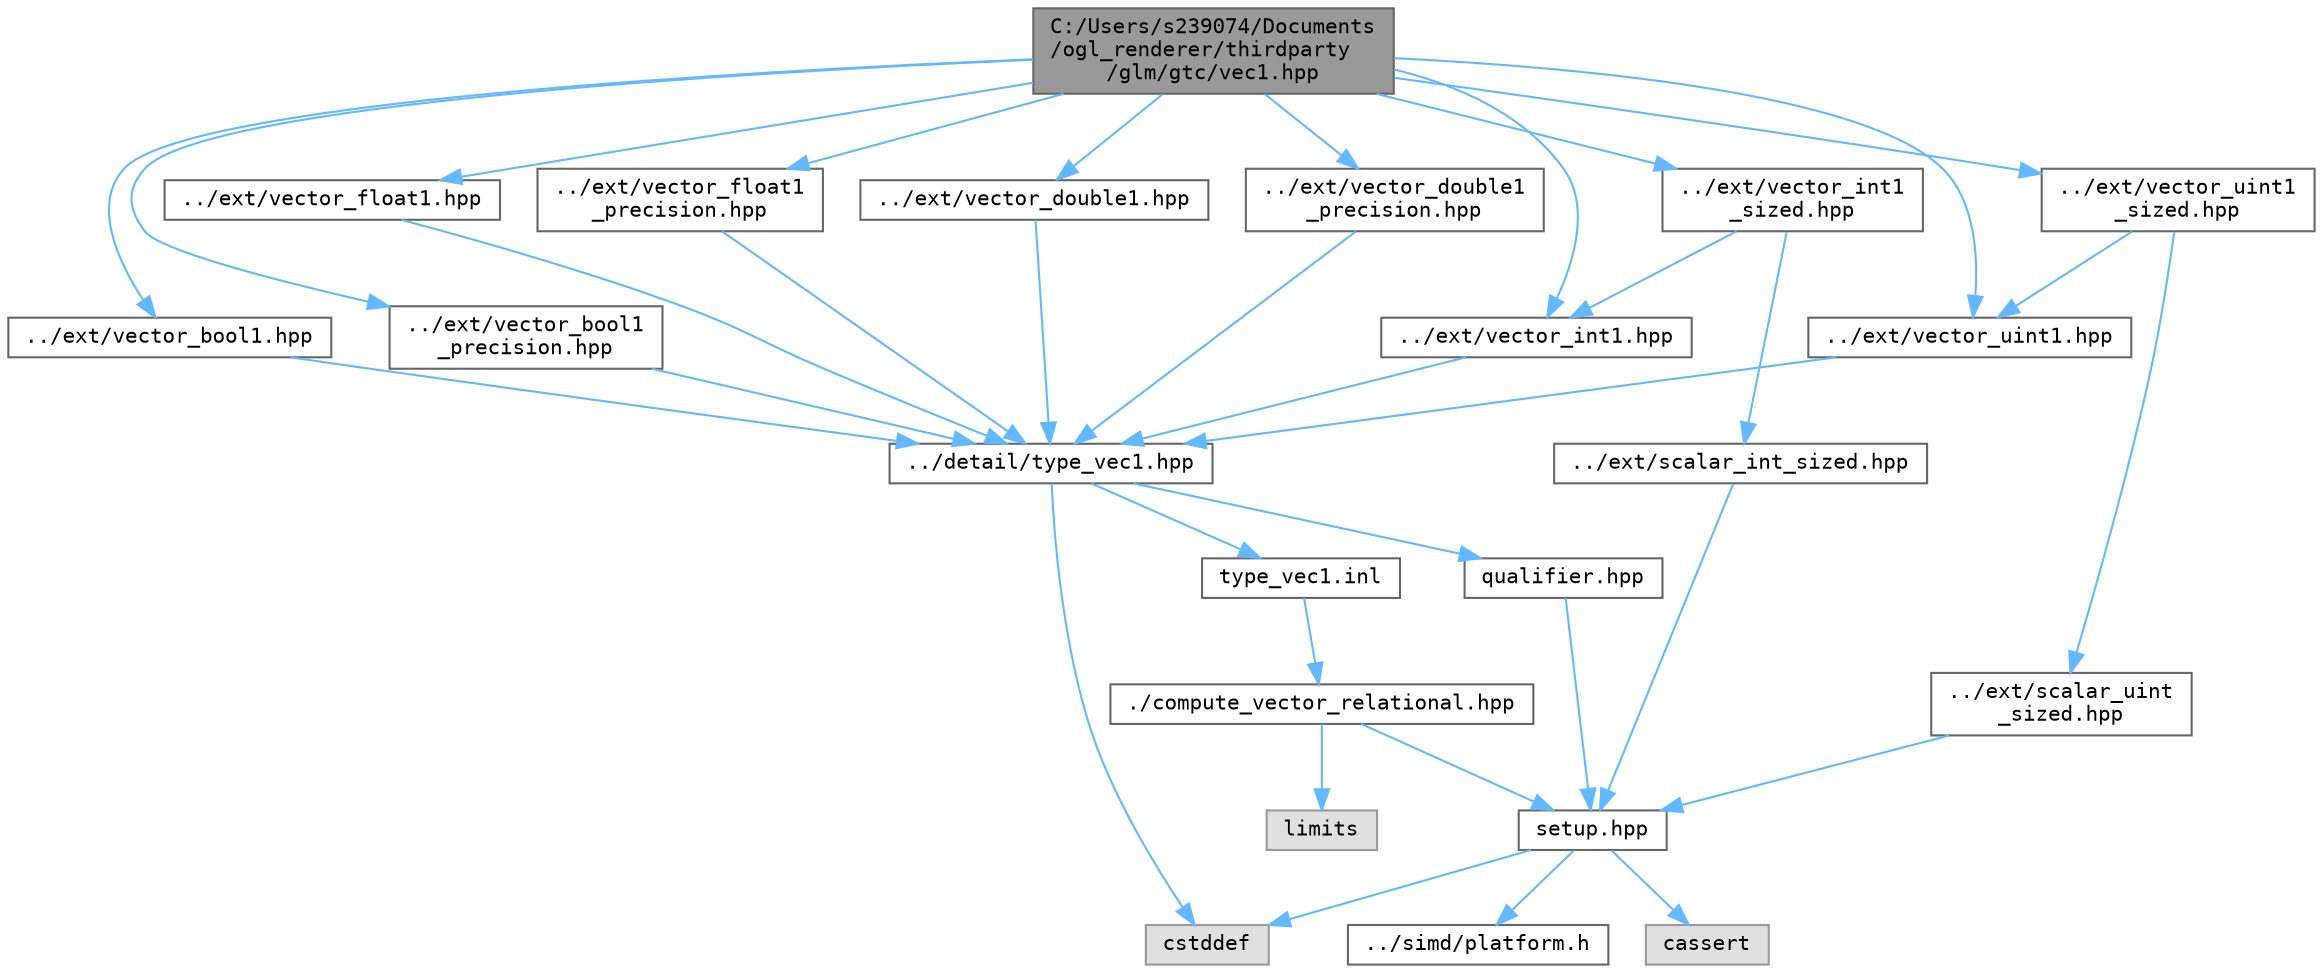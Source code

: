 digraph "C:/Users/s239074/Documents/ogl_renderer/thirdparty/glm/gtc/vec1.hpp"
{
 // LATEX_PDF_SIZE
  bgcolor="transparent";
  edge [fontname=Terminal,fontsize=10,labelfontname=Helvetica,labelfontsize=10];
  node [fontname=Terminal,fontsize=10,shape=box,height=0.2,width=0.4];
  Node1 [label="C:/Users/s239074/Documents\l/ogl_renderer/thirdparty\l/glm/gtc/vec1.hpp",height=0.2,width=0.4,color="gray40", fillcolor="grey60", style="filled", fontcolor="black",tooltip=" "];
  Node1 -> Node2 [color="steelblue1",style="solid"];
  Node2 [label="../ext/vector_bool1.hpp",height=0.2,width=0.4,color="grey40", fillcolor="white", style="filled",URL="$vector__bool1_8hpp.html",tooltip=" "];
  Node2 -> Node3 [color="steelblue1",style="solid"];
  Node3 [label="../detail/type_vec1.hpp",height=0.2,width=0.4,color="grey40", fillcolor="white", style="filled",URL="$type__vec1_8hpp.html",tooltip=" "];
  Node3 -> Node4 [color="steelblue1",style="solid"];
  Node4 [label="qualifier.hpp",height=0.2,width=0.4,color="grey40", fillcolor="white", style="filled",URL="$qualifier_8hpp.html",tooltip=" "];
  Node4 -> Node5 [color="steelblue1",style="solid"];
  Node5 [label="setup.hpp",height=0.2,width=0.4,color="grey40", fillcolor="white", style="filled",URL="$setup_8hpp.html",tooltip=" "];
  Node5 -> Node6 [color="steelblue1",style="solid"];
  Node6 [label="cassert",height=0.2,width=0.4,color="grey60", fillcolor="#E0E0E0", style="filled",tooltip=" "];
  Node5 -> Node7 [color="steelblue1",style="solid"];
  Node7 [label="cstddef",height=0.2,width=0.4,color="grey60", fillcolor="#E0E0E0", style="filled",tooltip=" "];
  Node5 -> Node8 [color="steelblue1",style="solid"];
  Node8 [label="../simd/platform.h",height=0.2,width=0.4,color="grey40", fillcolor="white", style="filled",URL="$platform_8h.html",tooltip=" "];
  Node3 -> Node7 [color="steelblue1",style="solid"];
  Node3 -> Node9 [color="steelblue1",style="solid"];
  Node9 [label="type_vec1.inl",height=0.2,width=0.4,color="grey40", fillcolor="white", style="filled",URL="$type__vec1_8inl.html",tooltip=" "];
  Node9 -> Node10 [color="steelblue1",style="solid"];
  Node10 [label="./compute_vector_relational.hpp",height=0.2,width=0.4,color="grey40", fillcolor="white", style="filled",URL="$compute__vector__relational_8hpp.html",tooltip=" "];
  Node10 -> Node5 [color="steelblue1",style="solid"];
  Node10 -> Node11 [color="steelblue1",style="solid"];
  Node11 [label="limits",height=0.2,width=0.4,color="grey60", fillcolor="#E0E0E0", style="filled",tooltip=" "];
  Node1 -> Node12 [color="steelblue1",style="solid"];
  Node12 [label="../ext/vector_bool1\l_precision.hpp",height=0.2,width=0.4,color="grey40", fillcolor="white", style="filled",URL="$vector__bool1__precision_8hpp.html",tooltip=" "];
  Node12 -> Node3 [color="steelblue1",style="solid"];
  Node1 -> Node13 [color="steelblue1",style="solid"];
  Node13 [label="../ext/vector_float1.hpp",height=0.2,width=0.4,color="grey40", fillcolor="white", style="filled",URL="$vector__float1_8hpp.html",tooltip=" "];
  Node13 -> Node3 [color="steelblue1",style="solid"];
  Node1 -> Node14 [color="steelblue1",style="solid"];
  Node14 [label="../ext/vector_float1\l_precision.hpp",height=0.2,width=0.4,color="grey40", fillcolor="white", style="filled",URL="$vector__float1__precision_8hpp.html",tooltip=" "];
  Node14 -> Node3 [color="steelblue1",style="solid"];
  Node1 -> Node15 [color="steelblue1",style="solid"];
  Node15 [label="../ext/vector_double1.hpp",height=0.2,width=0.4,color="grey40", fillcolor="white", style="filled",URL="$vector__double1_8hpp.html",tooltip=" "];
  Node15 -> Node3 [color="steelblue1",style="solid"];
  Node1 -> Node16 [color="steelblue1",style="solid"];
  Node16 [label="../ext/vector_double1\l_precision.hpp",height=0.2,width=0.4,color="grey40", fillcolor="white", style="filled",URL="$vector__double1__precision_8hpp.html",tooltip=" "];
  Node16 -> Node3 [color="steelblue1",style="solid"];
  Node1 -> Node17 [color="steelblue1",style="solid"];
  Node17 [label="../ext/vector_int1.hpp",height=0.2,width=0.4,color="grey40", fillcolor="white", style="filled",URL="$vector__int1_8hpp.html",tooltip=" "];
  Node17 -> Node3 [color="steelblue1",style="solid"];
  Node1 -> Node18 [color="steelblue1",style="solid"];
  Node18 [label="../ext/vector_int1\l_sized.hpp",height=0.2,width=0.4,color="grey40", fillcolor="white", style="filled",URL="$vector__int1__sized_8hpp.html",tooltip=" "];
  Node18 -> Node17 [color="steelblue1",style="solid"];
  Node18 -> Node19 [color="steelblue1",style="solid"];
  Node19 [label="../ext/scalar_int_sized.hpp",height=0.2,width=0.4,color="grey40", fillcolor="white", style="filled",URL="$scalar__int__sized_8hpp.html",tooltip=" "];
  Node19 -> Node5 [color="steelblue1",style="solid"];
  Node1 -> Node20 [color="steelblue1",style="solid"];
  Node20 [label="../ext/vector_uint1.hpp",height=0.2,width=0.4,color="grey40", fillcolor="white", style="filled",URL="$vector__uint1_8hpp.html",tooltip=" "];
  Node20 -> Node3 [color="steelblue1",style="solid"];
  Node1 -> Node21 [color="steelblue1",style="solid"];
  Node21 [label="../ext/vector_uint1\l_sized.hpp",height=0.2,width=0.4,color="grey40", fillcolor="white", style="filled",URL="$vector__uint1__sized_8hpp.html",tooltip=" "];
  Node21 -> Node20 [color="steelblue1",style="solid"];
  Node21 -> Node22 [color="steelblue1",style="solid"];
  Node22 [label="../ext/scalar_uint\l_sized.hpp",height=0.2,width=0.4,color="grey40", fillcolor="white", style="filled",URL="$scalar__uint__sized_8hpp.html",tooltip=" "];
  Node22 -> Node5 [color="steelblue1",style="solid"];
}
